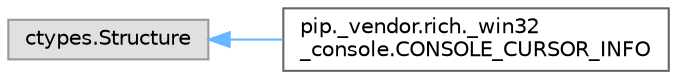 digraph "Graphical Class Hierarchy"
{
 // LATEX_PDF_SIZE
  bgcolor="transparent";
  edge [fontname=Helvetica,fontsize=10,labelfontname=Helvetica,labelfontsize=10];
  node [fontname=Helvetica,fontsize=10,shape=box,height=0.2,width=0.4];
  rankdir="LR";
  Node0 [id="Node000000",label="ctypes.Structure",height=0.2,width=0.4,color="grey60", fillcolor="#E0E0E0", style="filled",tooltip=" "];
  Node0 -> Node1 [id="edge1013_Node000000_Node000001",dir="back",color="steelblue1",style="solid",tooltip=" "];
  Node1 [id="Node000001",label="pip._vendor.rich._win32\l_console.CONSOLE_CURSOR_INFO",height=0.2,width=0.4,color="grey40", fillcolor="white", style="filled",URL="$classpip_1_1__vendor_1_1rich_1_1__win32__console_1_1_c_o_n_s_o_l_e___c_u_r_s_o_r___i_n_f_o.html",tooltip=" "];
}

